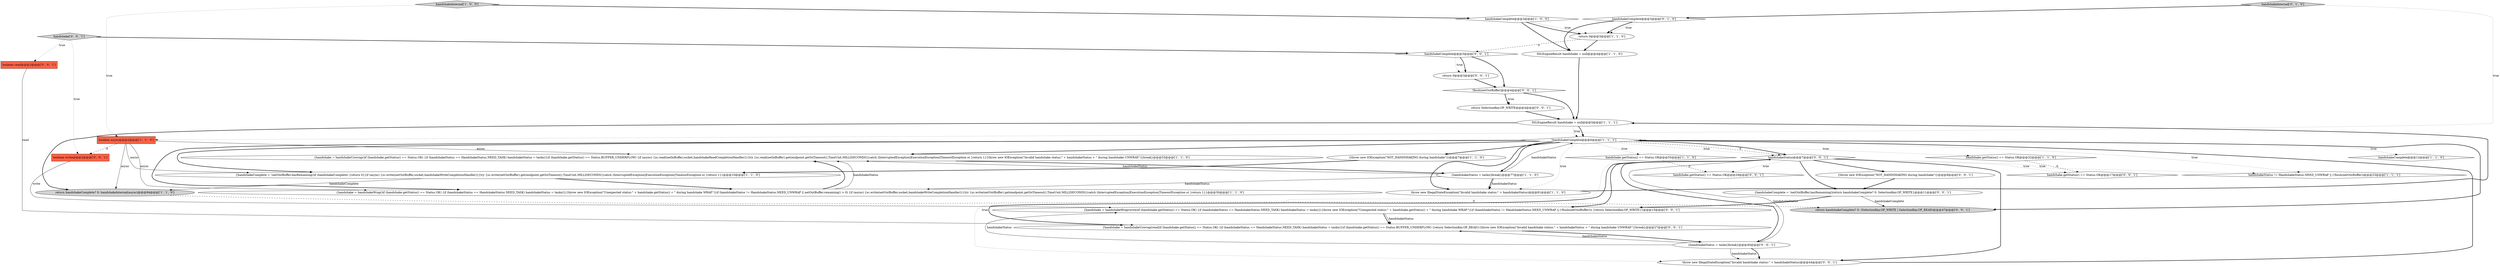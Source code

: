 digraph {
5 [style = filled, label = "SSLEngineResult handshake = null@@@5@@@['1', '1', '1']", fillcolor = white, shape = ellipse image = "AAA0AAABBB1BBB"];
2 [style = filled, label = "handshakeComplete@@@12@@@['1', '1', '0']", fillcolor = white, shape = diamond image = "AAA0AAABBB1BBB"];
26 [style = filled, label = "{throw new IOException(\"NOT_HANDSHAKING during handshake\")}@@@8@@@['0', '0', '1']", fillcolor = white, shape = ellipse image = "AAA0AAABBB3BBB"];
3 [style = filled, label = "handshakeComplete@@@3@@@['1', '0', '0']", fillcolor = white, shape = diamond image = "AAA0AAABBB1BBB"];
35 [style = filled, label = "{handshake = handshakeWrap(write)if (handshake.getStatus() == Status.OK) {if (handshakeStatus == HandshakeStatus.NEED_TASK) handshakeStatus = tasks()}{throw new IOException(\"Unexpected status:\" + handshake.getStatus() + \" during handshake WRAP.\")}if (handshakeStatus != HandshakeStatus.NEED_UNWRAP || (!flush(netOutBuffer))) {return SelectionKey.OP_WRITE}}@@@15@@@['0', '0', '1']", fillcolor = white, shape = ellipse image = "AAA0AAABBB3BBB"];
19 [style = filled, label = "handshakeInternal['0', '1', '0']", fillcolor = lightgray, shape = diamond image = "AAA0AAABBB2BBB"];
9 [style = filled, label = "handshakeStatus != HandshakeStatus.NEED_UNWRAP || (!flush(netOutBuffer))@@@23@@@['1', '1', '1']", fillcolor = white, shape = diamond image = "AAA0AAABBB1BBB"];
31 [style = filled, label = "handshake.getStatus() == Status.OK@@@29@@@['0', '0', '1']", fillcolor = white, shape = diamond image = "AAA0AAABBB3BBB"];
29 [style = filled, label = "{handshakeStatus = tasks()break}@@@40@@@['0', '0', '1']", fillcolor = white, shape = ellipse image = "AAA0AAABBB3BBB"];
27 [style = filled, label = "!flush(netOutBuffer)@@@4@@@['0', '0', '1']", fillcolor = white, shape = diamond image = "AAA0AAABBB3BBB"];
21 [style = filled, label = "boolean read@@@2@@@['0', '0', '1']", fillcolor = tomato, shape = box image = "AAA0AAABBB3BBB"];
12 [style = filled, label = "return 0@@@3@@@['1', '1', '0']", fillcolor = white, shape = ellipse image = "AAA0AAABBB1BBB"];
13 [style = filled, label = "handshake.getStatus() == Status.OK@@@32@@@['1', '1', '0']", fillcolor = white, shape = diamond image = "AAA0AAABBB1BBB"];
34 [style = filled, label = "return SelectionKey.OP_WRITE@@@4@@@['0', '0', '1']", fillcolor = white, shape = ellipse image = "AAA0AAABBB3BBB"];
1 [style = filled, label = "!handshakeComplete@@@6@@@['1', '1', '1']", fillcolor = white, shape = diamond image = "AAA0AAABBB1BBB"];
14 [style = filled, label = "SSLEngineResult handshake = null@@@4@@@['1', '1', '0']", fillcolor = white, shape = ellipse image = "AAA0AAABBB1BBB"];
15 [style = filled, label = "{handshake = handshakeUnwrap()if (handshake.getStatus() == Status.OK) {if (handshakeStatus == HandshakeStatus.NEED_TASK) handshakeStatus = tasks()}if (handshake.getStatus() == Status.BUFFER_UNDERFLOW) {if (async) {sc.read(netInBuffer,socket,handshakeReadCompletionHandler)}{try {sc.read(netInBuffer).get(endpoint.getSoTimeout(),TimeUnit.MILLISECONDS)}catch (InterruptedException|ExecutionException|TimeoutException e) }return 1}{throw new IOException(\"Invalid handshake status:\" + handshakeStatus + \" during handshake UNWRAP.\")}break}@@@53@@@['1', '1', '0']", fillcolor = white, shape = ellipse image = "AAA0AAABBB1BBB"];
30 [style = filled, label = "throw new IllegalStateException(\"Invalid handshake status:\" + handshakeStatus)@@@44@@@['0', '0', '1']", fillcolor = white, shape = ellipse image = "AAA0AAABBB3BBB"];
33 [style = filled, label = "handshake['0', '0', '1']", fillcolor = lightgray, shape = diamond image = "AAA0AAABBB3BBB"];
20 [style = filled, label = "return handshakeComplete? 0: (SelectionKey.OP_WRITE | SelectionKey.OP_READ)@@@47@@@['0', '0', '1']", fillcolor = lightgray, shape = ellipse image = "AAA0AAABBB3BBB"];
17 [style = filled, label = "handshakeInternal['1', '0', '0']", fillcolor = lightgray, shape = diamond image = "AAA0AAABBB1BBB"];
4 [style = filled, label = "{throw new IOException(\"NOT_HANDSHAKING during handshake\")}@@@7@@@['1', '1', '0']", fillcolor = white, shape = ellipse image = "AAA0AAABBB1BBB"];
28 [style = filled, label = "{handshake = handshakeUnwrap(read)if (handshake.getStatus() == Status.OK) {if (handshakeStatus == HandshakeStatus.NEED_TASK) handshakeStatus = tasks()}if (handshake.getStatus() == Status.BUFFER_UNDERFLOW) {return SelectionKey.OP_READ}{throw new IOException(\"Invalid handshake status:\" + handshakeStatus + \" during handshake UNWRAP.\")}break}@@@27@@@['0', '0', '1']", fillcolor = white, shape = ellipse image = "AAA0AAABBB3BBB"];
7 [style = filled, label = "{handshake = handshakeWrap()if (handshake.getStatus() == Status.OK) {if (handshakeStatus == HandshakeStatus.NEED_TASK) handshakeStatus = tasks()}{throw new IOException(\"Unexpected status:\" + handshake.getStatus() + \" during handshake WRAP.\")}if (handshakeStatus != HandshakeStatus.NEED_UNWRAP || netOutBuffer.remaining() > 0) {if (async) {sc.write(netOutBuffer,socket,handshakeWriteCompletionHandler)}{try {sc.write(netOutBuffer).get(endpoint.getSoTimeout(),TimeUnit.MILLISECONDS)}catch (InterruptedException|ExecutionException|TimeoutException e) }return 1}}@@@30@@@['1', '1', '0']", fillcolor = white, shape = ellipse image = "AAA0AAABBB1BBB"];
0 [style = filled, label = "throw new IllegalStateException(\"Invalid handshake status:\" + handshakeStatus)@@@81@@@['1', '1', '0']", fillcolor = white, shape = ellipse image = "AAA0AAABBB1BBB"];
8 [style = filled, label = "{handshakeStatus = tasks()break}@@@77@@@['1', '1', '0']", fillcolor = white, shape = ellipse image = "AAA0AAABBB1BBB"];
11 [style = filled, label = "handshake.getStatus() == Status.OK@@@55@@@['1', '1', '0']", fillcolor = white, shape = diamond image = "AAA0AAABBB1BBB"];
23 [style = filled, label = "handshake.getStatus() == Status.OK@@@17@@@['0', '0', '1']", fillcolor = white, shape = diamond image = "AAA0AAABBB3BBB"];
18 [style = filled, label = "handshakeComplete@@@3@@@['0', '1', '0']", fillcolor = white, shape = diamond image = "AAA0AAABBB2BBB"];
36 [style = filled, label = "handshakeComplete@@@3@@@['0', '0', '1']", fillcolor = white, shape = diamond image = "AAA0AAABBB3BBB"];
22 [style = filled, label = "boolean write@@@2@@@['0', '0', '1']", fillcolor = tomato, shape = box image = "AAA0AAABBB3BBB"];
6 [style = filled, label = "return handshakeComplete? 0: handshakeInternal(async)@@@84@@@['1', '1', '0']", fillcolor = lightgray, shape = ellipse image = "AAA0AAABBB1BBB"];
32 [style = filled, label = "{handshakeComplete = !netOutBuffer.hasRemaining()return handshakeComplete? 0: SelectionKey.OP_WRITE}@@@11@@@['0', '0', '1']", fillcolor = white, shape = ellipse image = "AAA0AAABBB3BBB"];
10 [style = filled, label = "{handshakeComplete = !netOutBuffer.hasRemaining()if (handshakeComplete) {return 0}{if (async) {sc.write(netOutBuffer,socket,handshakeWriteCompletionHandler)}{try {sc.write(netOutBuffer).get(endpoint.getSoTimeout(),TimeUnit.MILLISECONDS)}catch (InterruptedException|ExecutionException|TimeoutException e) }return 1}}@@@10@@@['1', '1', '0']", fillcolor = white, shape = ellipse image = "AAA0AAABBB1BBB"];
25 [style = filled, label = "return 0@@@3@@@['0', '0', '1']", fillcolor = white, shape = ellipse image = "AAA0AAABBB3BBB"];
16 [style = filled, label = "boolean async@@@2@@@['1', '1', '0']", fillcolor = tomato, shape = box image = "AAA0AAABBB1BBB"];
24 [style = filled, label = "handshakeStatus@@@7@@@['0', '0', '1']", fillcolor = white, shape = diamond image = "AAA0AAABBB3BBB"];
3->12 [style = dotted, label="true"];
24->32 [style = bold, label=""];
12->36 [style = dashed, label="0"];
1->11 [style = dotted, label="true"];
6->20 [style = dashed, label="0"];
1->0 [style = dotted, label="true"];
5->1 [style = bold, label=""];
33->22 [style = dotted, label="true"];
17->3 [style = bold, label=""];
29->28 [style = solid, label="handshakeStatus"];
16->22 [style = dashed, label="0"];
1->24 [style = dotted, label="true"];
21->28 [style = solid, label="read"];
32->20 [style = solid, label="handshakeComplete"];
27->34 [style = bold, label=""];
24->29 [style = bold, label=""];
15->8 [style = bold, label=""];
28->29 [style = bold, label=""];
5->6 [style = bold, label=""];
14->5 [style = bold, label=""];
24->35 [style = bold, label=""];
3->14 [style = bold, label=""];
1->10 [style = bold, label=""];
1->9 [style = dotted, label="true"];
8->0 [style = solid, label="handshakeStatus"];
12->14 [style = bold, label=""];
1->8 [style = bold, label=""];
35->28 [style = bold, label=""];
10->7 [style = bold, label=""];
24->23 [style = dotted, label="true"];
1->13 [style = dotted, label="true"];
26->32 [style = bold, label=""];
29->24 [style = solid, label="handshakeStatus"];
1->15 [style = bold, label=""];
1->4 [style = bold, label=""];
1->2 [style = dotted, label="true"];
25->27 [style = bold, label=""];
19->18 [style = bold, label=""];
24->26 [style = bold, label=""];
24->30 [style = dotted, label="true"];
7->15 [style = solid, label="handshakeStatus"];
1->0 [style = bold, label=""];
16->6 [style = solid, label="async"];
1->24 [style = dashed, label="0"];
17->16 [style = dotted, label="true"];
8->0 [style = bold, label=""];
10->6 [style = solid, label="handshakeComplete"];
1->24 [style = bold, label=""];
35->28 [style = solid, label="handshakeStatus"];
16->15 [style = solid, label="async"];
8->1 [style = solid, label="handshakeStatus"];
19->16 [style = dotted, label="true"];
24->9 [style = dotted, label="true"];
16->10 [style = solid, label="async"];
3->12 [style = bold, label=""];
29->30 [style = solid, label="handshakeStatus"];
4->10 [style = bold, label=""];
22->35 [style = solid, label="write"];
7->15 [style = bold, label=""];
30->1 [style = bold, label=""];
8->7 [style = solid, label="handshakeStatus"];
1->7 [style = bold, label=""];
18->14 [style = bold, label=""];
8->15 [style = solid, label="handshakeStatus"];
29->30 [style = bold, label=""];
11->31 [style = dashed, label="0"];
36->25 [style = dotted, label="true"];
36->27 [style = bold, label=""];
34->5 [style = bold, label=""];
27->34 [style = dotted, label="true"];
16->7 [style = solid, label="async"];
24->31 [style = dotted, label="true"];
24->30 [style = bold, label=""];
18->12 [style = dotted, label="true"];
33->21 [style = dotted, label="true"];
13->23 [style = dashed, label="0"];
32->35 [style = bold, label=""];
29->35 [style = solid, label="handshakeStatus"];
27->5 [style = bold, label=""];
5->1 [style = dotted, label="true"];
18->12 [style = bold, label=""];
0->5 [style = bold, label=""];
1->20 [style = bold, label=""];
24->28 [style = bold, label=""];
33->36 [style = bold, label=""];
36->25 [style = bold, label=""];
}
